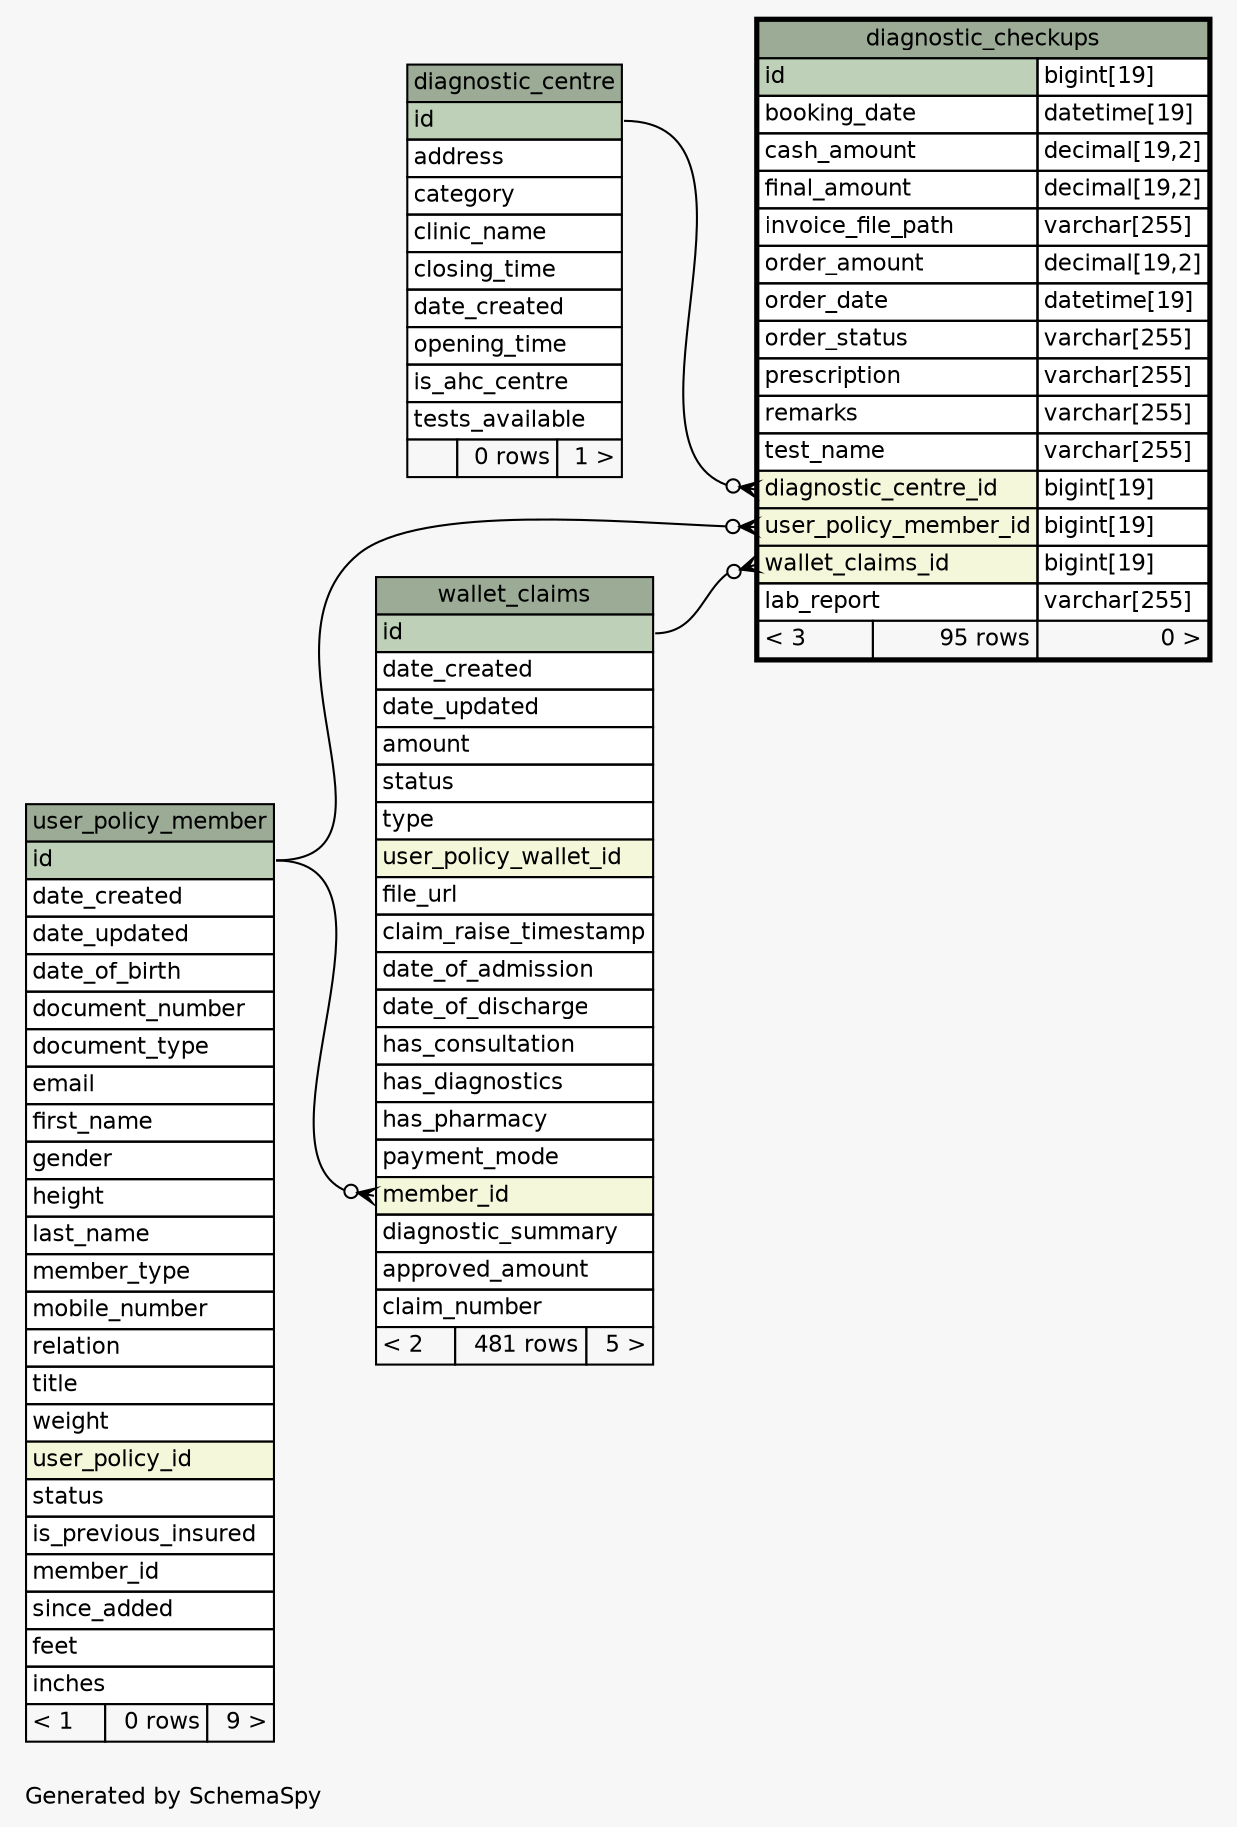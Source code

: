 // dot 6.0.1 on Linux 5.19.13-zen1-1-zen
// SchemaSpy rev 590
digraph "oneDegreeRelationshipsDiagram" {
  graph [
    rankdir="RL"
    bgcolor="#f7f7f7"
    label="\nGenerated by SchemaSpy"
    labeljust="l"
    nodesep="0.18"
    ranksep="0.46"
    fontname="Helvetica"
    fontsize="11"
  ];
  node [
    fontname="Helvetica"
    fontsize="11"
    shape="plaintext"
  ];
  edge [
    arrowsize="0.8"
  ];
  "diagnostic_checkups":"diagnostic_centre_id":w -> "diagnostic_centre":"id":e [arrowhead=none dir=back arrowtail=crowodot];
  "diagnostic_checkups":"user_policy_member_id":w -> "user_policy_member":"id":e [arrowhead=none dir=back arrowtail=crowodot];
  "diagnostic_checkups":"wallet_claims_id":w -> "wallet_claims":"id":e [arrowhead=none dir=back arrowtail=crowodot];
  "wallet_claims":"member_id":w -> "user_policy_member":"id":e [arrowhead=none dir=back arrowtail=crowodot];
  "diagnostic_centre" [
    label=<
    <TABLE BORDER="0" CELLBORDER="1" CELLSPACING="0" BGCOLOR="#ffffff">
      <TR><TD COLSPAN="3" BGCOLOR="#9bab96" ALIGN="CENTER">diagnostic_centre</TD></TR>
      <TR><TD PORT="id" COLSPAN="3" BGCOLOR="#bed1b8" ALIGN="LEFT">id</TD></TR>
      <TR><TD PORT="address" COLSPAN="3" ALIGN="LEFT">address</TD></TR>
      <TR><TD PORT="category" COLSPAN="3" ALIGN="LEFT">category</TD></TR>
      <TR><TD PORT="clinic_name" COLSPAN="3" ALIGN="LEFT">clinic_name</TD></TR>
      <TR><TD PORT="closing_time" COLSPAN="3" ALIGN="LEFT">closing_time</TD></TR>
      <TR><TD PORT="date_created" COLSPAN="3" ALIGN="LEFT">date_created</TD></TR>
      <TR><TD PORT="opening_time" COLSPAN="3" ALIGN="LEFT">opening_time</TD></TR>
      <TR><TD PORT="is_ahc_centre" COLSPAN="3" ALIGN="LEFT">is_ahc_centre</TD></TR>
      <TR><TD PORT="tests_available" COLSPAN="3" ALIGN="LEFT">tests_available</TD></TR>
      <TR><TD ALIGN="LEFT" BGCOLOR="#f7f7f7">  </TD><TD ALIGN="RIGHT" BGCOLOR="#f7f7f7">0 rows</TD><TD ALIGN="RIGHT" BGCOLOR="#f7f7f7">1 &gt;</TD></TR>
    </TABLE>>
    URL="diagnostic_centre.html"
    tooltip="diagnostic_centre"
  ];
  "diagnostic_checkups" [
    label=<
    <TABLE BORDER="2" CELLBORDER="1" CELLSPACING="0" BGCOLOR="#ffffff">
      <TR><TD COLSPAN="3" BGCOLOR="#9bab96" ALIGN="CENTER">diagnostic_checkups</TD></TR>
      <TR><TD PORT="id" COLSPAN="2" BGCOLOR="#bed1b8" ALIGN="LEFT">id</TD><TD PORT="id.type" ALIGN="LEFT">bigint[19]</TD></TR>
      <TR><TD PORT="booking_date" COLSPAN="2" ALIGN="LEFT">booking_date</TD><TD PORT="booking_date.type" ALIGN="LEFT">datetime[19]</TD></TR>
      <TR><TD PORT="cash_amount" COLSPAN="2" ALIGN="LEFT">cash_amount</TD><TD PORT="cash_amount.type" ALIGN="LEFT">decimal[19,2]</TD></TR>
      <TR><TD PORT="final_amount" COLSPAN="2" ALIGN="LEFT">final_amount</TD><TD PORT="final_amount.type" ALIGN="LEFT">decimal[19,2]</TD></TR>
      <TR><TD PORT="invoice_file_path" COLSPAN="2" ALIGN="LEFT">invoice_file_path</TD><TD PORT="invoice_file_path.type" ALIGN="LEFT">varchar[255]</TD></TR>
      <TR><TD PORT="order_amount" COLSPAN="2" ALIGN="LEFT">order_amount</TD><TD PORT="order_amount.type" ALIGN="LEFT">decimal[19,2]</TD></TR>
      <TR><TD PORT="order_date" COLSPAN="2" ALIGN="LEFT">order_date</TD><TD PORT="order_date.type" ALIGN="LEFT">datetime[19]</TD></TR>
      <TR><TD PORT="order_status" COLSPAN="2" ALIGN="LEFT">order_status</TD><TD PORT="order_status.type" ALIGN="LEFT">varchar[255]</TD></TR>
      <TR><TD PORT="prescription" COLSPAN="2" ALIGN="LEFT">prescription</TD><TD PORT="prescription.type" ALIGN="LEFT">varchar[255]</TD></TR>
      <TR><TD PORT="remarks" COLSPAN="2" ALIGN="LEFT">remarks</TD><TD PORT="remarks.type" ALIGN="LEFT">varchar[255]</TD></TR>
      <TR><TD PORT="test_name" COLSPAN="2" ALIGN="LEFT">test_name</TD><TD PORT="test_name.type" ALIGN="LEFT">varchar[255]</TD></TR>
      <TR><TD PORT="diagnostic_centre_id" COLSPAN="2" BGCOLOR="#f4f7da" ALIGN="LEFT">diagnostic_centre_id</TD><TD PORT="diagnostic_centre_id.type" ALIGN="LEFT">bigint[19]</TD></TR>
      <TR><TD PORT="user_policy_member_id" COLSPAN="2" BGCOLOR="#f4f7da" ALIGN="LEFT">user_policy_member_id</TD><TD PORT="user_policy_member_id.type" ALIGN="LEFT">bigint[19]</TD></TR>
      <TR><TD PORT="wallet_claims_id" COLSPAN="2" BGCOLOR="#f4f7da" ALIGN="LEFT">wallet_claims_id</TD><TD PORT="wallet_claims_id.type" ALIGN="LEFT">bigint[19]</TD></TR>
      <TR><TD PORT="lab_report" COLSPAN="2" ALIGN="LEFT">lab_report</TD><TD PORT="lab_report.type" ALIGN="LEFT">varchar[255]</TD></TR>
      <TR><TD ALIGN="LEFT" BGCOLOR="#f7f7f7">&lt; 3</TD><TD ALIGN="RIGHT" BGCOLOR="#f7f7f7">95 rows</TD><TD ALIGN="RIGHT" BGCOLOR="#f7f7f7">0 &gt;</TD></TR>
    </TABLE>>
    URL="diagnostic_checkups.html"
    tooltip="diagnostic_checkups"
  ];
  "user_policy_member" [
    label=<
    <TABLE BORDER="0" CELLBORDER="1" CELLSPACING="0" BGCOLOR="#ffffff">
      <TR><TD COLSPAN="3" BGCOLOR="#9bab96" ALIGN="CENTER">user_policy_member</TD></TR>
      <TR><TD PORT="id" COLSPAN="3" BGCOLOR="#bed1b8" ALIGN="LEFT">id</TD></TR>
      <TR><TD PORT="date_created" COLSPAN="3" ALIGN="LEFT">date_created</TD></TR>
      <TR><TD PORT="date_updated" COLSPAN="3" ALIGN="LEFT">date_updated</TD></TR>
      <TR><TD PORT="date_of_birth" COLSPAN="3" ALIGN="LEFT">date_of_birth</TD></TR>
      <TR><TD PORT="document_number" COLSPAN="3" ALIGN="LEFT">document_number</TD></TR>
      <TR><TD PORT="document_type" COLSPAN="3" ALIGN="LEFT">document_type</TD></TR>
      <TR><TD PORT="email" COLSPAN="3" ALIGN="LEFT">email</TD></TR>
      <TR><TD PORT="first_name" COLSPAN="3" ALIGN="LEFT">first_name</TD></TR>
      <TR><TD PORT="gender" COLSPAN="3" ALIGN="LEFT">gender</TD></TR>
      <TR><TD PORT="height" COLSPAN="3" ALIGN="LEFT">height</TD></TR>
      <TR><TD PORT="last_name" COLSPAN="3" ALIGN="LEFT">last_name</TD></TR>
      <TR><TD PORT="member_type" COLSPAN="3" ALIGN="LEFT">member_type</TD></TR>
      <TR><TD PORT="mobile_number" COLSPAN="3" ALIGN="LEFT">mobile_number</TD></TR>
      <TR><TD PORT="relation" COLSPAN="3" ALIGN="LEFT">relation</TD></TR>
      <TR><TD PORT="title" COLSPAN="3" ALIGN="LEFT">title</TD></TR>
      <TR><TD PORT="weight" COLSPAN="3" ALIGN="LEFT">weight</TD></TR>
      <TR><TD PORT="user_policy_id" COLSPAN="3" BGCOLOR="#f4f7da" ALIGN="LEFT">user_policy_id</TD></TR>
      <TR><TD PORT="status" COLSPAN="3" ALIGN="LEFT">status</TD></TR>
      <TR><TD PORT="is_previous_insured" COLSPAN="3" ALIGN="LEFT">is_previous_insured</TD></TR>
      <TR><TD PORT="member_id" COLSPAN="3" ALIGN="LEFT">member_id</TD></TR>
      <TR><TD PORT="since_added" COLSPAN="3" ALIGN="LEFT">since_added</TD></TR>
      <TR><TD PORT="feet" COLSPAN="3" ALIGN="LEFT">feet</TD></TR>
      <TR><TD PORT="inches" COLSPAN="3" ALIGN="LEFT">inches</TD></TR>
      <TR><TD ALIGN="LEFT" BGCOLOR="#f7f7f7">&lt; 1</TD><TD ALIGN="RIGHT" BGCOLOR="#f7f7f7">0 rows</TD><TD ALIGN="RIGHT" BGCOLOR="#f7f7f7">9 &gt;</TD></TR>
    </TABLE>>
    URL="user_policy_member.html"
    tooltip="user_policy_member"
  ];
  "wallet_claims" [
    label=<
    <TABLE BORDER="0" CELLBORDER="1" CELLSPACING="0" BGCOLOR="#ffffff">
      <TR><TD COLSPAN="3" BGCOLOR="#9bab96" ALIGN="CENTER">wallet_claims</TD></TR>
      <TR><TD PORT="id" COLSPAN="3" BGCOLOR="#bed1b8" ALIGN="LEFT">id</TD></TR>
      <TR><TD PORT="date_created" COLSPAN="3" ALIGN="LEFT">date_created</TD></TR>
      <TR><TD PORT="date_updated" COLSPAN="3" ALIGN="LEFT">date_updated</TD></TR>
      <TR><TD PORT="amount" COLSPAN="3" ALIGN="LEFT">amount</TD></TR>
      <TR><TD PORT="status" COLSPAN="3" ALIGN="LEFT">status</TD></TR>
      <TR><TD PORT="type" COLSPAN="3" ALIGN="LEFT">type</TD></TR>
      <TR><TD PORT="user_policy_wallet_id" COLSPAN="3" BGCOLOR="#f4f7da" ALIGN="LEFT">user_policy_wallet_id</TD></TR>
      <TR><TD PORT="file_url" COLSPAN="3" ALIGN="LEFT">file_url</TD></TR>
      <TR><TD PORT="claim_raise_timestamp" COLSPAN="3" ALIGN="LEFT">claim_raise_timestamp</TD></TR>
      <TR><TD PORT="date_of_admission" COLSPAN="3" ALIGN="LEFT">date_of_admission</TD></TR>
      <TR><TD PORT="date_of_discharge" COLSPAN="3" ALIGN="LEFT">date_of_discharge</TD></TR>
      <TR><TD PORT="has_consultation" COLSPAN="3" ALIGN="LEFT">has_consultation</TD></TR>
      <TR><TD PORT="has_diagnostics" COLSPAN="3" ALIGN="LEFT">has_diagnostics</TD></TR>
      <TR><TD PORT="has_pharmacy" COLSPAN="3" ALIGN="LEFT">has_pharmacy</TD></TR>
      <TR><TD PORT="payment_mode" COLSPAN="3" ALIGN="LEFT">payment_mode</TD></TR>
      <TR><TD PORT="member_id" COLSPAN="3" BGCOLOR="#f4f7da" ALIGN="LEFT">member_id</TD></TR>
      <TR><TD PORT="diagnostic_summary" COLSPAN="3" ALIGN="LEFT">diagnostic_summary</TD></TR>
      <TR><TD PORT="approved_amount" COLSPAN="3" ALIGN="LEFT">approved_amount</TD></TR>
      <TR><TD PORT="claim_number" COLSPAN="3" ALIGN="LEFT">claim_number</TD></TR>
      <TR><TD ALIGN="LEFT" BGCOLOR="#f7f7f7">&lt; 2</TD><TD ALIGN="RIGHT" BGCOLOR="#f7f7f7">481 rows</TD><TD ALIGN="RIGHT" BGCOLOR="#f7f7f7">5 &gt;</TD></TR>
    </TABLE>>
    URL="wallet_claims.html"
    tooltip="wallet_claims"
  ];
}

